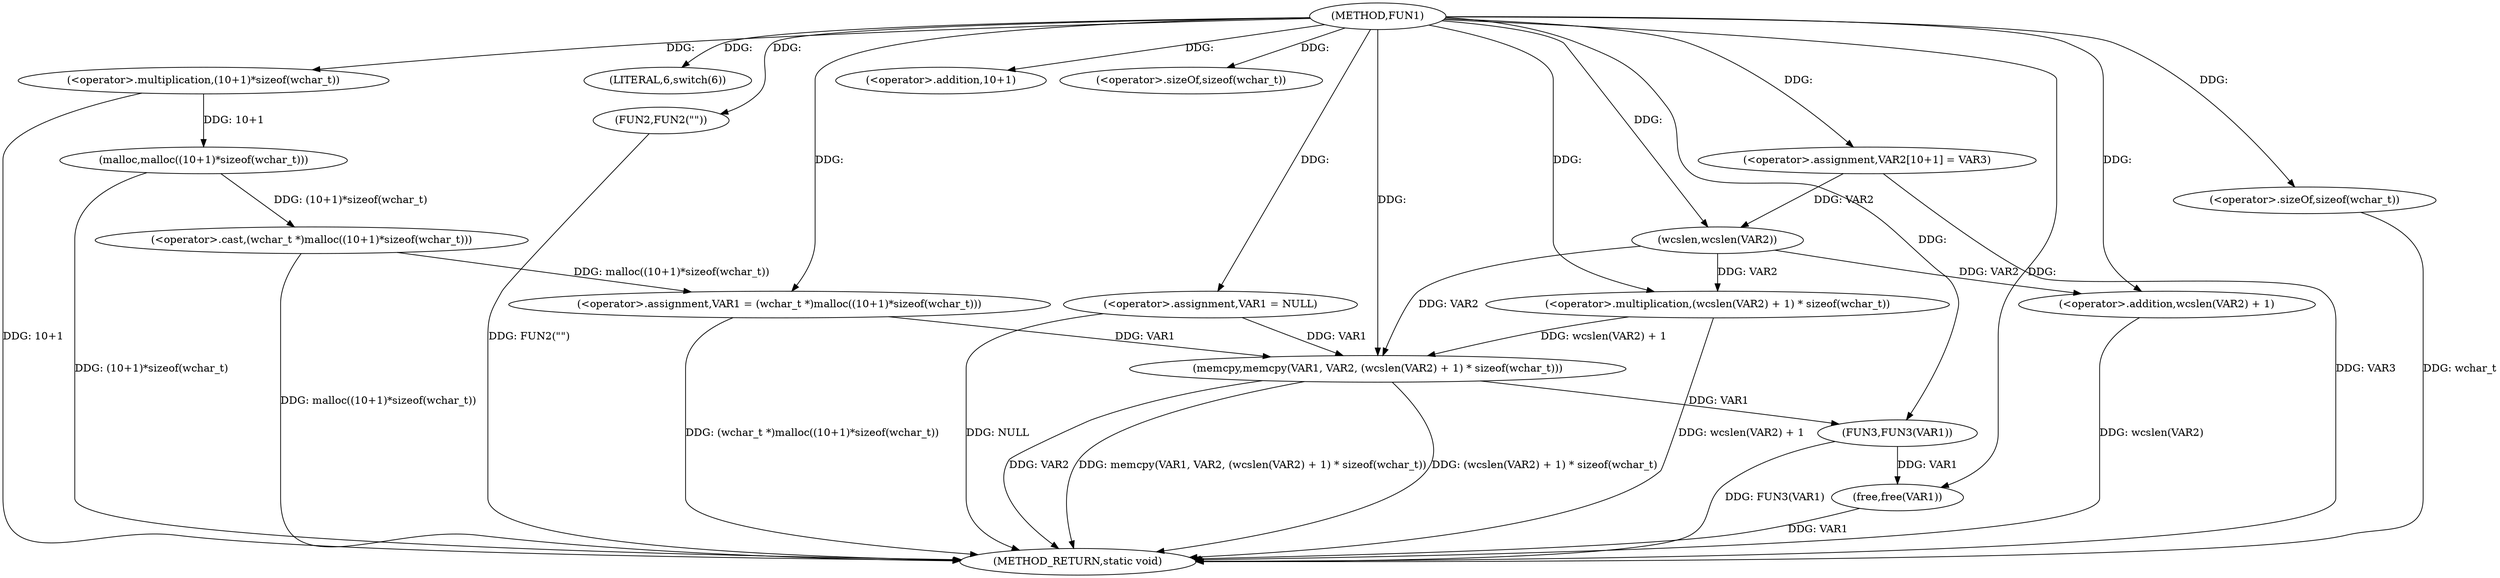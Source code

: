 digraph FUN1 {  
"1000100" [label = "(METHOD,FUN1)" ]
"1000145" [label = "(METHOD_RETURN,static void)" ]
"1000103" [label = "(<operator>.assignment,VAR1 = NULL)" ]
"1000107" [label = "(LITERAL,6,switch(6))" ]
"1000110" [label = "(<operator>.assignment,VAR1 = (wchar_t *)malloc((10+1)*sizeof(wchar_t)))" ]
"1000112" [label = "(<operator>.cast,(wchar_t *)malloc((10+1)*sizeof(wchar_t)))" ]
"1000114" [label = "(malloc,malloc((10+1)*sizeof(wchar_t)))" ]
"1000115" [label = "(<operator>.multiplication,(10+1)*sizeof(wchar_t))" ]
"1000116" [label = "(<operator>.addition,10+1)" ]
"1000119" [label = "(<operator>.sizeOf,sizeof(wchar_t))" ]
"1000123" [label = "(FUN2,FUN2(\"\"))" ]
"1000128" [label = "(<operator>.assignment,VAR2[10+1] = VAR3)" ]
"1000131" [label = "(memcpy,memcpy(VAR1, VAR2, (wcslen(VAR2) + 1) * sizeof(wchar_t)))" ]
"1000134" [label = "(<operator>.multiplication,(wcslen(VAR2) + 1) * sizeof(wchar_t))" ]
"1000135" [label = "(<operator>.addition,wcslen(VAR2) + 1)" ]
"1000136" [label = "(wcslen,wcslen(VAR2))" ]
"1000139" [label = "(<operator>.sizeOf,sizeof(wchar_t))" ]
"1000141" [label = "(FUN3,FUN3(VAR1))" ]
"1000143" [label = "(free,free(VAR1))" ]
  "1000128" -> "1000145"  [ label = "DDG: VAR3"] 
  "1000103" -> "1000145"  [ label = "DDG: NULL"] 
  "1000112" -> "1000145"  [ label = "DDG: malloc((10+1)*sizeof(wchar_t))"] 
  "1000139" -> "1000145"  [ label = "DDG: wchar_t"] 
  "1000114" -> "1000145"  [ label = "DDG: (10+1)*sizeof(wchar_t)"] 
  "1000115" -> "1000145"  [ label = "DDG: 10+1"] 
  "1000131" -> "1000145"  [ label = "DDG: memcpy(VAR1, VAR2, (wcslen(VAR2) + 1) * sizeof(wchar_t))"] 
  "1000123" -> "1000145"  [ label = "DDG: FUN2(\"\")"] 
  "1000141" -> "1000145"  [ label = "DDG: FUN3(VAR1)"] 
  "1000143" -> "1000145"  [ label = "DDG: VAR1"] 
  "1000131" -> "1000145"  [ label = "DDG: (wcslen(VAR2) + 1) * sizeof(wchar_t)"] 
  "1000131" -> "1000145"  [ label = "DDG: VAR2"] 
  "1000110" -> "1000145"  [ label = "DDG: (wchar_t *)malloc((10+1)*sizeof(wchar_t))"] 
  "1000134" -> "1000145"  [ label = "DDG: wcslen(VAR2) + 1"] 
  "1000135" -> "1000145"  [ label = "DDG: wcslen(VAR2)"] 
  "1000100" -> "1000103"  [ label = "DDG: "] 
  "1000100" -> "1000107"  [ label = "DDG: "] 
  "1000112" -> "1000110"  [ label = "DDG: malloc((10+1)*sizeof(wchar_t))"] 
  "1000100" -> "1000110"  [ label = "DDG: "] 
  "1000114" -> "1000112"  [ label = "DDG: (10+1)*sizeof(wchar_t)"] 
  "1000115" -> "1000114"  [ label = "DDG: 10+1"] 
  "1000100" -> "1000115"  [ label = "DDG: "] 
  "1000100" -> "1000116"  [ label = "DDG: "] 
  "1000100" -> "1000119"  [ label = "DDG: "] 
  "1000100" -> "1000123"  [ label = "DDG: "] 
  "1000100" -> "1000128"  [ label = "DDG: "] 
  "1000103" -> "1000131"  [ label = "DDG: VAR1"] 
  "1000110" -> "1000131"  [ label = "DDG: VAR1"] 
  "1000100" -> "1000131"  [ label = "DDG: "] 
  "1000136" -> "1000131"  [ label = "DDG: VAR2"] 
  "1000134" -> "1000131"  [ label = "DDG: wcslen(VAR2) + 1"] 
  "1000136" -> "1000134"  [ label = "DDG: VAR2"] 
  "1000100" -> "1000134"  [ label = "DDG: "] 
  "1000136" -> "1000135"  [ label = "DDG: VAR2"] 
  "1000128" -> "1000136"  [ label = "DDG: VAR2"] 
  "1000100" -> "1000136"  [ label = "DDG: "] 
  "1000100" -> "1000135"  [ label = "DDG: "] 
  "1000100" -> "1000139"  [ label = "DDG: "] 
  "1000131" -> "1000141"  [ label = "DDG: VAR1"] 
  "1000100" -> "1000141"  [ label = "DDG: "] 
  "1000141" -> "1000143"  [ label = "DDG: VAR1"] 
  "1000100" -> "1000143"  [ label = "DDG: "] 
}
